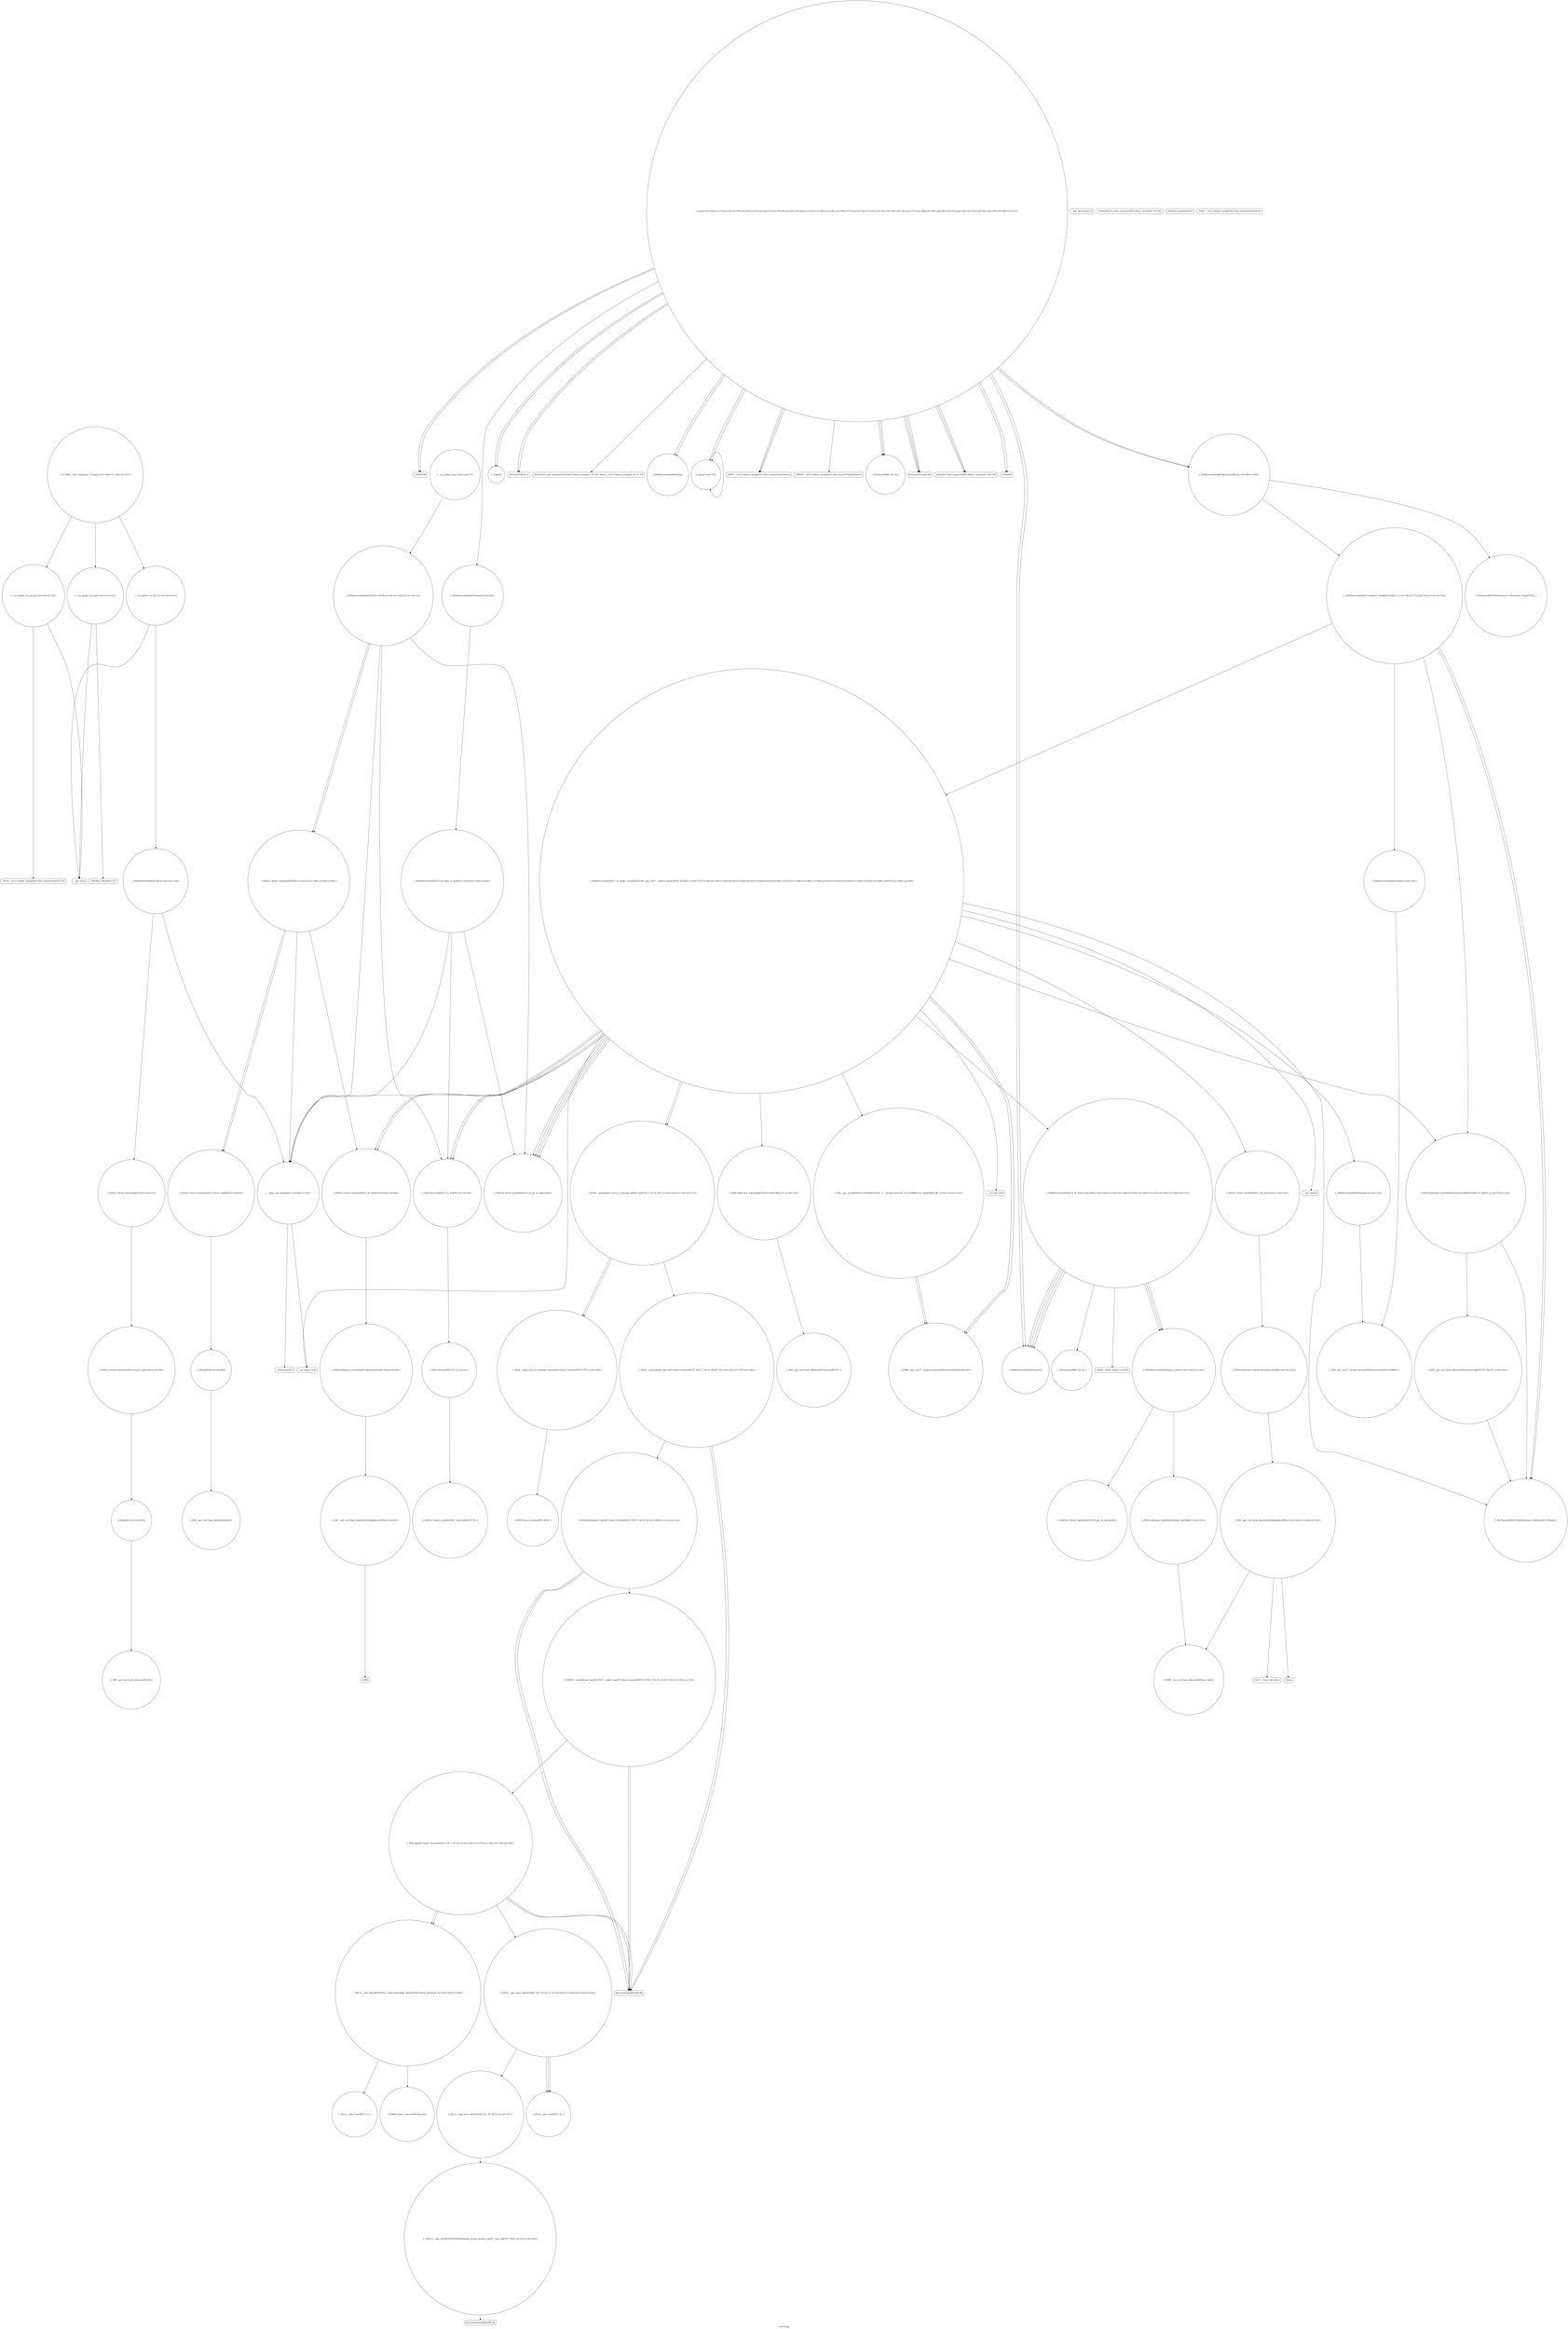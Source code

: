 digraph "Call Graph" {
	label="Call Graph";

	Node0x55ee40a886d0 [shape=record,shape=circle,label="{__cxx_global_var_init|{<s0>1|<s1>2}}"];
	Node0x55ee40a886d0:s0 -> Node0x55ee40a88750[color=black];
	Node0x55ee40a886d0:s1 -> Node0x55ee40a88850[color=black];
	Node0x55ee40a89d50 [shape=record,shape=Mrecord,label="{_ZdlPv}"];
	Node0x55ee40a8c3f0 [shape=record,shape=circle,label="{_ZNSt13move_iteratorIPiEC2ES0_}"];
	Node0x55ee40a88a50 [shape=record,shape=circle,label="{_ZNSt6vectorIiSaIiEED2Ev|{<s0>8|<s1>9|<s2>10|<s3>11|<s4>12}}"];
	Node0x55ee40a88a50:s0 -> Node0x55ee40a89950[color=black];
	Node0x55ee40a88a50:s1 -> Node0x55ee40a898d0[color=black];
	Node0x55ee40a88a50:s2 -> Node0x55ee40a899d0[color=black];
	Node0x55ee40a88a50:s3 -> Node0x55ee40a899d0[color=black];
	Node0x55ee40a88a50:s4 -> Node0x55ee40a895d0[color=black];
	Node0x55ee40a8b0f0 [shape=record,shape=circle,label="{_ZSt7forwardIiEOT_RNSt16remove_referenceIS0_E4typeE}"];
	Node0x55ee40a88dd0 [shape=record,shape=Mrecord,label="{_ZNSirsERi}"];
	Node0x55ee40a8b470 [shape=record,shape=circle,label="{_ZNSt12_Vector_baseIiSaIiEE11_M_allocateEm|{<s0>114}}"];
	Node0x55ee40a8b470:s0 -> Node0x55ee40a8baf0[color=black];
	Node0x55ee40a89150 [shape=record,shape=circle,label="{_ZNKSt6vectorIiSaIiEE4sizeEv}"];
	Node0x55ee40a8b7f0 [shape=record,shape=Mrecord,label="{_ZSt20__throw_length_errorPKc}"];
	Node0x55ee40a894d0 [shape=record,shape=circle,label="{_ZNSt12_Vector_baseIiSaIiEEC2Ev|{<s0>51}}"];
	Node0x55ee40a894d0:s0 -> Node0x55ee40a89750[color=black];
	Node0x55ee40a8bb70 [shape=record,shape=circle,label="{_ZN9__gnu_cxx13new_allocatorIiE8allocateEmPKv|{<s0>123|<s1>124|<s2>125}}"];
	Node0x55ee40a8bb70:s0 -> Node0x55ee40a8b9f0[color=black];
	Node0x55ee40a8bb70:s1 -> Node0x55ee40a8bbf0[color=black];
	Node0x55ee40a8bb70:s2 -> Node0x55ee40a8bc70[color=black];
	Node0x55ee40a89850 [shape=record,shape=circle,label="{_ZN9__gnu_cxx13new_allocatorIiEC2Ev}"];
	Node0x55ee40a8bef0 [shape=record,shape=circle,label="{_ZNSt20__uninitialized_copyILb1EE13__uninit_copyISt13move_iteratorIPiES3_EET0_T_S6_S5_|{<s0>133|<s1>134|<s2>135}}"];
	Node0x55ee40a8bef0:s0 -> Node0x55ee40a8be70[color=black];
	Node0x55ee40a8bef0:s1 -> Node0x55ee40a8be70[color=black];
	Node0x55ee40a8bef0:s2 -> Node0x55ee40a8bf70[color=black];
	Node0x55ee40a89bd0 [shape=record,shape=circle,label="{_ZNSt12_Vector_baseIiSaIiEE12_Vector_implD2Ev|{<s0>63}}"];
	Node0x55ee40a89bd0:s0 -> Node0x55ee40a89dd0[color=black];
	Node0x55ee40a8c270 [shape=record,shape=Mrecord,label="{llvm.memmove.p0i8.p0i8.i64}"];
	Node0x55ee40a888d0 [shape=record,shape=circle,label="{__cxx_global_var_init.1|{<s0>3|<s1>4}}"];
	Node0x55ee40a888d0:s0 -> Node0x55ee40a88950[color=black];
	Node0x55ee40a888d0:s1 -> Node0x55ee40a88850[color=black];
	Node0x55ee40a8af70 [shape=record,shape=circle,label="{_ZNSt6vectorIiSaIiEE12emplace_backIJiEEEvDpOT_|{<s0>70|<s1>71|<s2>72|<s3>73|<s4>74}}"];
	Node0x55ee40a8af70:s0 -> Node0x55ee40a8b0f0[color=black];
	Node0x55ee40a8af70:s1 -> Node0x55ee40a8b070[color=black];
	Node0x55ee40a8af70:s2 -> Node0x55ee40a8b1f0[color=black];
	Node0x55ee40a8af70:s3 -> Node0x55ee40a8b0f0[color=black];
	Node0x55ee40a8af70:s4 -> Node0x55ee40a8b170[color=black];
	Node0x55ee40a88c50 [shape=record,shape=circle,label="{_Z3getc}"];
	Node0x55ee40a8b2f0 [shape=record,shape=circle,label="{_ZNKSt6vectorIiSaIiEE12_M_check_lenEmPKc|{<s0>102|<s1>103|<s2>104|<s3>105|<s4>106|<s5>107|<s6>108|<s7>109|<s8>110}}"];
	Node0x55ee40a8b2f0:s0 -> Node0x55ee40a8b770[color=black];
	Node0x55ee40a8b2f0:s1 -> Node0x55ee40a89150[color=black];
	Node0x55ee40a8b2f0:s2 -> Node0x55ee40a8b7f0[color=black];
	Node0x55ee40a8b2f0:s3 -> Node0x55ee40a89150[color=black];
	Node0x55ee40a8b2f0:s4 -> Node0x55ee40a89150[color=black];
	Node0x55ee40a8b2f0:s5 -> Node0x55ee40a8b870[color=black];
	Node0x55ee40a8b2f0:s6 -> Node0x55ee40a89150[color=black];
	Node0x55ee40a8b2f0:s7 -> Node0x55ee40a8b770[color=black];
	Node0x55ee40a8b2f0:s8 -> Node0x55ee40a8b770[color=black];
	Node0x55ee40a88fd0 [shape=record,shape=circle,label="{_ZNSt6vectorIiSaIiEE9push_backEOi|{<s0>49|<s1>50}}"];
	Node0x55ee40a88fd0:s0 -> Node0x55ee40a8aff0[color=black];
	Node0x55ee40a88fd0:s1 -> Node0x55ee40a8af70[color=black];
	Node0x55ee40a8b670 [shape=record,shape=Mrecord,label="{__cxa_rethrow}"];
	Node0x55ee40a89350 [shape=record,shape=Mrecord,label="{_ZNSolsEPFRSoS_E}"];
	Node0x55ee40a8b9f0 [shape=record,shape=circle,label="{_ZNK9__gnu_cxx13new_allocatorIiE8max_sizeEv}"];
	Node0x55ee40a896d0 [shape=record,shape=Mrecord,label="{_ZSt9terminatev}"];
	Node0x55ee40a8bd70 [shape=record,shape=circle,label="{_ZSt32__make_move_if_noexcept_iteratorIiSt13move_iteratorIPiEET0_PT_|{<s0>129}}"];
	Node0x55ee40a8bd70:s0 -> Node0x55ee40a8c3f0[color=black];
	Node0x55ee40a89a50 [shape=record,shape=circle,label="{_ZSt8_DestroyIPiEvT_S1_|{<s0>61}}"];
	Node0x55ee40a89a50:s0 -> Node0x55ee40a89ad0[color=black];
	Node0x55ee40a8c0f0 [shape=record,shape=circle,label="{_ZSt13__copy_move_aILb1EPiS0_ET1_T0_S2_S1_|{<s0>147}}"];
	Node0x55ee40a8c0f0:s0 -> Node0x55ee40a8c1f0[color=black];
	Node0x55ee40a88750 [shape=record,shape=Mrecord,label="{_ZNSt8ios_base4InitC1Ev}"];
	Node0x55ee40a89dd0 [shape=record,shape=circle,label="{_ZNSaIiED2Ev|{<s0>66}}"];
	Node0x55ee40a89dd0:s0 -> Node0x55ee40a89e50[color=black];
	Node0x55ee40a8c470 [shape=record,shape=circle,label="{_ZN9__gnu_cxx13new_allocatorIiE7destroyIiEEvPT_}"];
	Node0x55ee40a88ad0 [shape=record,shape=circle,label="{__cxx_global_var_init.2|{<s0>13|<s1>14}}"];
	Node0x55ee40a88ad0:s0 -> Node0x55ee40a88b50[color=black];
	Node0x55ee40a88ad0:s1 -> Node0x55ee40a88850[color=black];
	Node0x55ee40a8b170 [shape=record,shape=circle,label="{_ZNSt6vectorIiSaIiEE17_M_realloc_insertIJiEEEvN9__gnu_cxx17__normal_iteratorIPiS1_EEDpOT_|{<s0>77|<s1>78|<s2>79|<s3>80|<s4>81|<s5>82|<s6>83|<s7>84|<s8>85|<s9>86|<s10>87|<s11>88|<s12>89|<s13>90|<s14>91|<s15>92|<s16>93|<s17>94|<s18>95|<s19>96|<s20>97|<s21>98|<s22>99}}"];
	Node0x55ee40a8b170:s0 -> Node0x55ee40a8b2f0[color=black];
	Node0x55ee40a8b170:s1 -> Node0x55ee40a8b3f0[color=black];
	Node0x55ee40a8b170:s2 -> Node0x55ee40a8b370[color=black];
	Node0x55ee40a8b170:s3 -> Node0x55ee40a8b470[color=black];
	Node0x55ee40a8b170:s4 -> Node0x55ee40a8b0f0[color=black];
	Node0x55ee40a8b170:s5 -> Node0x55ee40a8b070[color=black];
	Node0x55ee40a8b170:s6 -> Node0x55ee40a8b570[color=black];
	Node0x55ee40a8b170:s7 -> Node0x55ee40a89950[color=black];
	Node0x55ee40a8b170:s8 -> Node0x55ee40a8b4f0[color=black];
	Node0x55ee40a8b170:s9 -> Node0x55ee40a8b570[color=black];
	Node0x55ee40a8b170:s10 -> Node0x55ee40a89950[color=black];
	Node0x55ee40a8b170:s11 -> Node0x55ee40a8b4f0[color=black];
	Node0x55ee40a8b170:s12 -> Node0x55ee40a89650[color=black];
	Node0x55ee40a8b170:s13 -> Node0x55ee40a8b5f0[color=black];
	Node0x55ee40a8b170:s14 -> Node0x55ee40a8b6f0[color=black];
	Node0x55ee40a8b170:s15 -> Node0x55ee40a89950[color=black];
	Node0x55ee40a8b170:s16 -> Node0x55ee40a898d0[color=black];
	Node0x55ee40a8b170:s17 -> Node0x55ee40a89b50[color=black];
	Node0x55ee40a8b170:s18 -> Node0x55ee40a8b670[color=black];
	Node0x55ee40a8b170:s19 -> Node0x55ee40a89950[color=black];
	Node0x55ee40a8b170:s20 -> Node0x55ee40a898d0[color=black];
	Node0x55ee40a8b170:s21 -> Node0x55ee40a89b50[color=black];
	Node0x55ee40a8b170:s22 -> Node0x55ee40a895d0[color=black];
	Node0x55ee40a88e50 [shape=record,shape=Mrecord,label="{_ZStrsIcSt11char_traitsIcESaIcEERSt13basic_istreamIT_T0_ES7_RNSt7__cxx1112basic_stringIS4_S5_T1_EE}"];
	Node0x55ee40a8b4f0 [shape=record,shape=circle,label="{_ZSt34__uninitialized_move_if_noexcept_aIPiS0_SaIiEET0_T_S3_S2_RT1_|{<s0>115|<s1>116|<s2>117}}"];
	Node0x55ee40a8b4f0:s0 -> Node0x55ee40a8bd70[color=black];
	Node0x55ee40a8b4f0:s1 -> Node0x55ee40a8bd70[color=black];
	Node0x55ee40a8b4f0:s2 -> Node0x55ee40a8bcf0[color=black];
	Node0x55ee40a891d0 [shape=record,shape=circle,label="{_ZNSt6vectorIiSaIiEEixEm}"];
	Node0x55ee40a8b870 [shape=record,shape=circle,label="{_ZSt3maxImERKT_S2_S2_}"];
	Node0x55ee40a89550 [shape=record,shape=Mrecord,label="{__gxx_personality_v0}"];
	Node0x55ee40a8bbf0 [shape=record,shape=Mrecord,label="{_ZSt17__throw_bad_allocv}"];
	Node0x55ee40a898d0 [shape=record,shape=circle,label="{_ZSt8_DestroyIPiiEvT_S1_RSaIT0_E|{<s0>56}}"];
	Node0x55ee40a898d0:s0 -> Node0x55ee40a89a50[color=black];
	Node0x55ee40a8bf70 [shape=record,shape=circle,label="{_ZSt4copyISt13move_iteratorIPiES1_ET0_T_S4_S3_|{<s0>136|<s1>137|<s2>138|<s3>139|<s4>140}}"];
	Node0x55ee40a8bf70:s0 -> Node0x55ee40a8be70[color=black];
	Node0x55ee40a8bf70:s1 -> Node0x55ee40a8c070[color=black];
	Node0x55ee40a8bf70:s2 -> Node0x55ee40a8be70[color=black];
	Node0x55ee40a8bf70:s3 -> Node0x55ee40a8c070[color=black];
	Node0x55ee40a8bf70:s4 -> Node0x55ee40a8bff0[color=black];
	Node0x55ee40a89c50 [shape=record,shape=circle,label="{_ZNSt16allocator_traitsISaIiEE10deallocateERS0_Pim|{<s0>64}}"];
	Node0x55ee40a89c50:s0 -> Node0x55ee40a89cd0[color=black];
	Node0x55ee40a8c2f0 [shape=record,shape=circle,label="{_ZSt12__miter_baseIPiET_S1_}"];
	Node0x55ee40a88950 [shape=record,shape=circle,label="{_ZNSt6vectorIiSaIiEEC2Ev|{<s0>5|<s1>6}}"];
	Node0x55ee40a88950:s0 -> Node0x55ee40a894d0[color=black];
	Node0x55ee40a88950:s1 -> Node0x55ee40a895d0[color=black];
	Node0x55ee40a8aff0 [shape=record,shape=circle,label="{_ZSt4moveIRiEONSt16remove_referenceIT_E4typeEOS2_}"];
	Node0x55ee40a88cd0 [shape=record,shape=circle,label="{_Z2goi|{<s0>15}}"];
	Node0x55ee40a88cd0:s0 -> Node0x55ee40a88cd0[color=black];
	Node0x55ee40a8b370 [shape=record,shape=circle,label="{_ZN9__gnu_cxxmiIPiSt6vectorIiSaIiEEEENS_17__normal_iteratorIT_T0_E15difference_typeERKS8_SB_|{<s0>111|<s1>112}}"];
	Node0x55ee40a8b370:s0 -> Node0x55ee40a8b570[color=black];
	Node0x55ee40a8b370:s1 -> Node0x55ee40a8b570[color=black];
	Node0x55ee40a89050 [shape=record,shape=Mrecord,label="{_ZNSt7__cxx1112basic_stringIcSt11char_traitsIcESaIcEEixEm}"];
	Node0x55ee40a8b6f0 [shape=record,shape=Mrecord,label="{__cxa_end_catch}"];
	Node0x55ee40a893d0 [shape=record,shape=Mrecord,label="{_ZSt4endlIcSt11char_traitsIcEERSt13basic_ostreamIT_T0_ES6_}"];
	Node0x55ee40a8ba70 [shape=record,shape=circle,label="{_ZN9__gnu_cxx17__normal_iteratorIPiSt6vectorIiSaIiEEEC2ERKS1_}"];
	Node0x55ee40a89750 [shape=record,shape=circle,label="{_ZNSt12_Vector_baseIiSaIiEE12_Vector_implC2Ev|{<s0>54}}"];
	Node0x55ee40a89750:s0 -> Node0x55ee40a897d0[color=black];
	Node0x55ee40a8bdf0 [shape=record,shape=circle,label="{_ZSt18uninitialized_copyISt13move_iteratorIPiES1_ET0_T_S4_S3_|{<s0>130|<s1>131|<s2>132}}"];
	Node0x55ee40a8bdf0:s0 -> Node0x55ee40a8be70[color=black];
	Node0x55ee40a8bdf0:s1 -> Node0x55ee40a8be70[color=black];
	Node0x55ee40a8bdf0:s2 -> Node0x55ee40a8bef0[color=black];
	Node0x55ee40a89ad0 [shape=record,shape=circle,label="{_ZNSt12_Destroy_auxILb1EE9__destroyIPiEEvT_S3_}"];
	Node0x55ee40a8c170 [shape=record,shape=circle,label="{_ZSt12__niter_baseIPiET_S1_}"];
	Node0x55ee40a887d0 [shape=record,shape=Mrecord,label="{_ZNSt8ios_base4InitD1Ev}"];
	Node0x55ee40a89e50 [shape=record,shape=circle,label="{_ZN9__gnu_cxx13new_allocatorIiED2Ev}"];
	Node0x55ee40a8c4f0 [shape=record,shape=circle,label="{_GLOBAL__sub_I_vepifanov_3_0.cpp|{<s0>149|<s1>150|<s2>151}}"];
	Node0x55ee40a8c4f0:s0 -> Node0x55ee40a886d0[color=black];
	Node0x55ee40a8c4f0:s1 -> Node0x55ee40a888d0[color=black];
	Node0x55ee40a8c4f0:s2 -> Node0x55ee40a88ad0[color=black];
	Node0x55ee40a88b50 [shape=record,shape=Mrecord,label="{_ZNSt7__cxx1112basic_stringIcSt11char_traitsIcESaIcEEC1Ev}"];
	Node0x55ee40a8b1f0 [shape=record,shape=circle,label="{_ZNSt6vectorIiSaIiEE3endEv|{<s0>100}}"];
	Node0x55ee40a8b1f0:s0 -> Node0x55ee40a8ba70[color=black];
	Node0x55ee40a88ed0 [shape=record,shape=Mrecord,label="{_ZNKSt7__cxx1112basic_stringIcSt11char_traitsIcESaIcEE4sizeEv}"];
	Node0x55ee40a8b570 [shape=record,shape=circle,label="{_ZNK9__gnu_cxx17__normal_iteratorIPiSt6vectorIiSaIiEEE4baseEv}"];
	Node0x55ee40a89250 [shape=record,shape=circle,label="{_ZSt3maxIiERKT_S2_S2_}"];
	Node0x55ee40a8b8f0 [shape=record,shape=circle,label="{_ZNSt16allocator_traitsISaIiEE8max_sizeERKS0_|{<s0>121}}"];
	Node0x55ee40a8b8f0:s0 -> Node0x55ee40a8b9f0[color=black];
	Node0x55ee40a895d0 [shape=record,shape=circle,label="{__clang_call_terminate|{<s0>52|<s1>53}}"];
	Node0x55ee40a895d0:s0 -> Node0x55ee40a89650[color=black];
	Node0x55ee40a895d0:s1 -> Node0x55ee40a896d0[color=black];
	Node0x55ee40a8bc70 [shape=record,shape=Mrecord,label="{_Znwm}"];
	Node0x55ee40a89950 [shape=record,shape=circle,label="{_ZNSt12_Vector_baseIiSaIiEE19_M_get_Tp_allocatorEv}"];
	Node0x55ee40a8bff0 [shape=record,shape=circle,label="{_ZSt14__copy_move_a2ILb1EPiS0_ET1_T0_S2_S1_|{<s0>141|<s1>142|<s2>143|<s3>144}}"];
	Node0x55ee40a8bff0:s0 -> Node0x55ee40a8c170[color=black];
	Node0x55ee40a8bff0:s1 -> Node0x55ee40a8c170[color=black];
	Node0x55ee40a8bff0:s2 -> Node0x55ee40a8c170[color=black];
	Node0x55ee40a8bff0:s3 -> Node0x55ee40a8c0f0[color=black];
	Node0x55ee40a89cd0 [shape=record,shape=circle,label="{_ZN9__gnu_cxx13new_allocatorIiE10deallocateEPim|{<s0>65}}"];
	Node0x55ee40a89cd0:s0 -> Node0x55ee40a89d50[color=black];
	Node0x55ee40a8c370 [shape=record,shape=circle,label="{_ZNKSt13move_iteratorIPiE4baseEv}"];
	Node0x55ee40a889d0 [shape=record,shape=circle,label="{__cxx_global_array_dtor|{<s0>7}}"];
	Node0x55ee40a889d0:s0 -> Node0x55ee40a88a50[color=black];
	Node0x55ee40a8b070 [shape=record,shape=circle,label="{_ZNSt16allocator_traitsISaIiEE9constructIiJiEEEvRS0_PT_DpOT0_|{<s0>75|<s1>76}}"];
	Node0x55ee40a8b070:s0 -> Node0x55ee40a8b0f0[color=black];
	Node0x55ee40a8b070:s1 -> Node0x55ee40a8b270[color=black];
	Node0x55ee40a88d50 [shape=record,shape=circle,label="{main|{<s0>16|<s1>17|<s2>18|<s3>19|<s4>20|<s5>21|<s6>22|<s7>23|<s8>24|<s9>25|<s10>26|<s11>27|<s12>28|<s13>29|<s14>30|<s15>31|<s16>32|<s17>33|<s18>34|<s19>35|<s20>36|<s21>37|<s22>38|<s23>39|<s24>40|<s25>41|<s26>42|<s27>43|<s28>44|<s29>45|<s30>46|<s31>47}}"];
	Node0x55ee40a88d50:s0 -> Node0x55ee40a88dd0[color=black];
	Node0x55ee40a88d50:s1 -> Node0x55ee40a88dd0[color=black];
	Node0x55ee40a88d50:s2 -> Node0x55ee40a88e50[color=black];
	Node0x55ee40a88d50:s3 -> Node0x55ee40a88ed0[color=black];
	Node0x55ee40a88d50:s4 -> Node0x55ee40a88f50[color=black];
	Node0x55ee40a88d50:s5 -> Node0x55ee40a89050[color=black];
	Node0x55ee40a88d50:s6 -> Node0x55ee40a88fd0[color=black];
	Node0x55ee40a88d50:s7 -> Node0x55ee40a89050[color=black];
	Node0x55ee40a88d50:s8 -> Node0x55ee40a88c50[color=black];
	Node0x55ee40a88d50:s9 -> Node0x55ee40a89050[color=black];
	Node0x55ee40a88d50:s10 -> Node0x55ee40a88c50[color=black];
	Node0x55ee40a88d50:s11 -> Node0x55ee40a88fd0[color=black];
	Node0x55ee40a88d50:s12 -> Node0x55ee40a890d0[color=black];
	Node0x55ee40a88d50:s13 -> Node0x55ee40a890d0[color=black];
	Node0x55ee40a88d50:s14 -> Node0x55ee40a890d0[color=black];
	Node0x55ee40a88d50:s15 -> Node0x55ee40a89150[color=black];
	Node0x55ee40a88d50:s16 -> Node0x55ee40a89150[color=black];
	Node0x55ee40a88d50:s17 -> Node0x55ee40a891d0[color=black];
	Node0x55ee40a88d50:s18 -> Node0x55ee40a891d0[color=black];
	Node0x55ee40a88d50:s19 -> Node0x55ee40a890d0[color=black];
	Node0x55ee40a88d50:s20 -> Node0x55ee40a89250[color=black];
	Node0x55ee40a88d50:s21 -> Node0x55ee40a89250[color=black];
	Node0x55ee40a88d50:s22 -> Node0x55ee40a89250[color=black];
	Node0x55ee40a88d50:s23 -> Node0x55ee40a88cd0[color=black];
	Node0x55ee40a88d50:s24 -> Node0x55ee40a892d0[color=black];
	Node0x55ee40a88d50:s25 -> Node0x55ee40a89350[color=black];
	Node0x55ee40a88d50:s26 -> Node0x55ee40a88cd0[color=black];
	Node0x55ee40a88d50:s27 -> Node0x55ee40a892d0[color=black];
	Node0x55ee40a88d50:s28 -> Node0x55ee40a89450[color=black];
	Node0x55ee40a88d50:s29 -> Node0x55ee40a892d0[color=black];
	Node0x55ee40a88d50:s30 -> Node0x55ee40a89450[color=black];
	Node0x55ee40a88d50:s31 -> Node0x55ee40a89350[color=black];
	Node0x55ee40a8b3f0 [shape=record,shape=circle,label="{_ZNSt6vectorIiSaIiEE5beginEv|{<s0>113}}"];
	Node0x55ee40a8b3f0:s0 -> Node0x55ee40a8ba70[color=black];
	Node0x55ee40a890d0 [shape=record,shape=Mrecord,label="{llvm.memset.p0i8.i64}"];
	Node0x55ee40a8b770 [shape=record,shape=circle,label="{_ZNKSt6vectorIiSaIiEE8max_sizeEv|{<s0>119|<s1>120}}"];
	Node0x55ee40a8b770:s0 -> Node0x55ee40a8b970[color=black];
	Node0x55ee40a8b770:s1 -> Node0x55ee40a8b8f0[color=black];
	Node0x55ee40a89450 [shape=record,shape=Mrecord,label="{_ZNSolsEi}"];
	Node0x55ee40a8baf0 [shape=record,shape=circle,label="{_ZNSt16allocator_traitsISaIiEE8allocateERS0_m|{<s0>122}}"];
	Node0x55ee40a8baf0:s0 -> Node0x55ee40a8bb70[color=black];
	Node0x55ee40a897d0 [shape=record,shape=circle,label="{_ZNSaIiEC2Ev|{<s0>55}}"];
	Node0x55ee40a897d0:s0 -> Node0x55ee40a89850[color=black];
	Node0x55ee40a8be70 [shape=record,shape=Mrecord,label="{llvm.memcpy.p0i8.p0i8.i64}"];
	Node0x55ee40a89b50 [shape=record,shape=circle,label="{_ZNSt12_Vector_baseIiSaIiEE13_M_deallocateEPim|{<s0>62}}"];
	Node0x55ee40a89b50:s0 -> Node0x55ee40a89c50[color=black];
	Node0x55ee40a8c1f0 [shape=record,shape=circle,label="{_ZNSt11__copy_moveILb1ELb1ESt26random_access_iterator_tagE8__copy_mIiEEPT_PKS3_S6_S4_|{<s0>148}}"];
	Node0x55ee40a8c1f0:s0 -> Node0x55ee40a8c270[color=black];
	Node0x55ee40a88850 [shape=record,shape=Mrecord,label="{__cxa_atexit}"];
	Node0x55ee40a8aef0 [shape=record,shape=circle,label="{_ZNSt6vectorIiSaIiEE15_M_erase_at_endEPi|{<s0>67|<s1>68|<s2>69}}"];
	Node0x55ee40a8aef0:s0 -> Node0x55ee40a89950[color=black];
	Node0x55ee40a8aef0:s1 -> Node0x55ee40a898d0[color=black];
	Node0x55ee40a8aef0:s2 -> Node0x55ee40a895d0[color=black];
	Node0x55ee40a88bd0 [shape=record,shape=Mrecord,label="{_ZNSt7__cxx1112basic_stringIcSt11char_traitsIcESaIcEED1Ev}"];
	Node0x55ee40a8b270 [shape=record,shape=circle,label="{_ZN9__gnu_cxx13new_allocatorIiE9constructIiJiEEEvPT_DpOT0_|{<s0>101}}"];
	Node0x55ee40a8b270:s0 -> Node0x55ee40a8b0f0[color=black];
	Node0x55ee40a88f50 [shape=record,shape=circle,label="{_ZNSt6vectorIiSaIiEE5clearEv|{<s0>48}}"];
	Node0x55ee40a88f50:s0 -> Node0x55ee40a8aef0[color=black];
	Node0x55ee40a8b5f0 [shape=record,shape=circle,label="{_ZNSt16allocator_traitsISaIiEE7destroyIiEEvRS0_PT_|{<s0>118}}"];
	Node0x55ee40a8b5f0:s0 -> Node0x55ee40a8c470[color=black];
	Node0x55ee40a892d0 [shape=record,shape=Mrecord,label="{_ZStlsISt11char_traitsIcEERSt13basic_ostreamIcT_ES5_PKc}"];
	Node0x55ee40a8b970 [shape=record,shape=circle,label="{_ZNKSt12_Vector_baseIiSaIiEE19_M_get_Tp_allocatorEv}"];
	Node0x55ee40a89650 [shape=record,shape=Mrecord,label="{__cxa_begin_catch}"];
	Node0x55ee40a8bcf0 [shape=record,shape=circle,label="{_ZSt22__uninitialized_copy_aISt13move_iteratorIPiES1_iET0_T_S4_S3_RSaIT1_E|{<s0>126|<s1>127|<s2>128}}"];
	Node0x55ee40a8bcf0:s0 -> Node0x55ee40a8be70[color=black];
	Node0x55ee40a8bcf0:s1 -> Node0x55ee40a8be70[color=black];
	Node0x55ee40a8bcf0:s2 -> Node0x55ee40a8bdf0[color=black];
	Node0x55ee40a899d0 [shape=record,shape=circle,label="{_ZNSt12_Vector_baseIiSaIiEED2Ev|{<s0>57|<s1>58|<s2>59|<s3>60}}"];
	Node0x55ee40a899d0:s0 -> Node0x55ee40a89b50[color=black];
	Node0x55ee40a899d0:s1 -> Node0x55ee40a89bd0[color=black];
	Node0x55ee40a899d0:s2 -> Node0x55ee40a89bd0[color=black];
	Node0x55ee40a899d0:s3 -> Node0x55ee40a895d0[color=black];
	Node0x55ee40a8c070 [shape=record,shape=circle,label="{_ZSt12__miter_baseIPiEDTcl12__miter_basecldtfp_4baseEEESt13move_iteratorIT_E|{<s0>145|<s1>146}}"];
	Node0x55ee40a8c070:s0 -> Node0x55ee40a8c370[color=black];
	Node0x55ee40a8c070:s1 -> Node0x55ee40a8c2f0[color=black];
}
